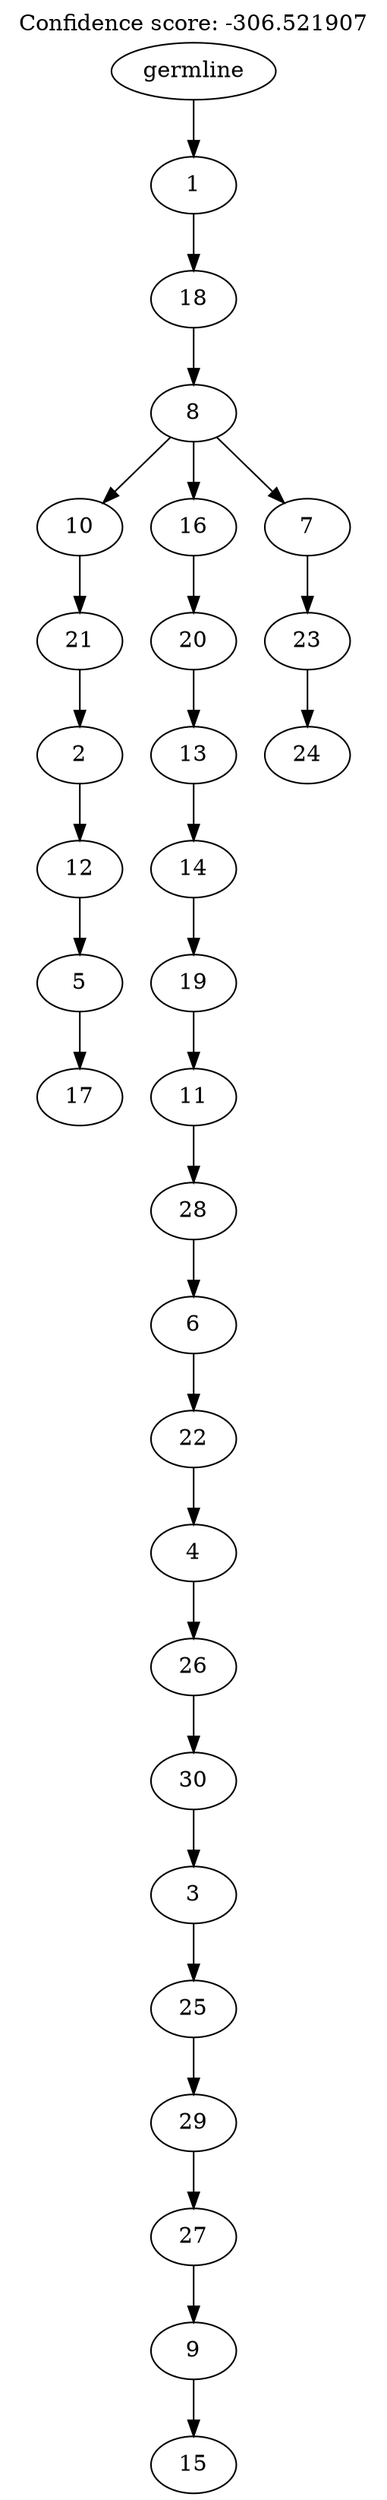 digraph g {
	"29" -> "30";
	"30" [label="17"];
	"28" -> "29";
	"29" [label="5"];
	"27" -> "28";
	"28" [label="12"];
	"26" -> "27";
	"27" [label="2"];
	"25" -> "26";
	"26" [label="21"];
	"23" -> "24";
	"24" [label="15"];
	"22" -> "23";
	"23" [label="9"];
	"21" -> "22";
	"22" [label="27"];
	"20" -> "21";
	"21" [label="29"];
	"19" -> "20";
	"20" [label="25"];
	"18" -> "19";
	"19" [label="3"];
	"17" -> "18";
	"18" [label="30"];
	"16" -> "17";
	"17" [label="26"];
	"15" -> "16";
	"16" [label="4"];
	"14" -> "15";
	"15" [label="22"];
	"13" -> "14";
	"14" [label="6"];
	"12" -> "13";
	"13" [label="28"];
	"11" -> "12";
	"12" [label="11"];
	"10" -> "11";
	"11" [label="19"];
	"9" -> "10";
	"10" [label="14"];
	"8" -> "9";
	"9" [label="13"];
	"7" -> "8";
	"8" [label="20"];
	"5" -> "6";
	"6" [label="24"];
	"4" -> "5";
	"5" [label="23"];
	"3" -> "4";
	"4" [label="7"];
	"3" -> "7";
	"7" [label="16"];
	"3" -> "25";
	"25" [label="10"];
	"2" -> "3";
	"3" [label="8"];
	"1" -> "2";
	"2" [label="18"];
	"0" -> "1";
	"1" [label="1"];
	"0" [label="germline"];
	labelloc="t";
	label="Confidence score: -306.521907";
}
